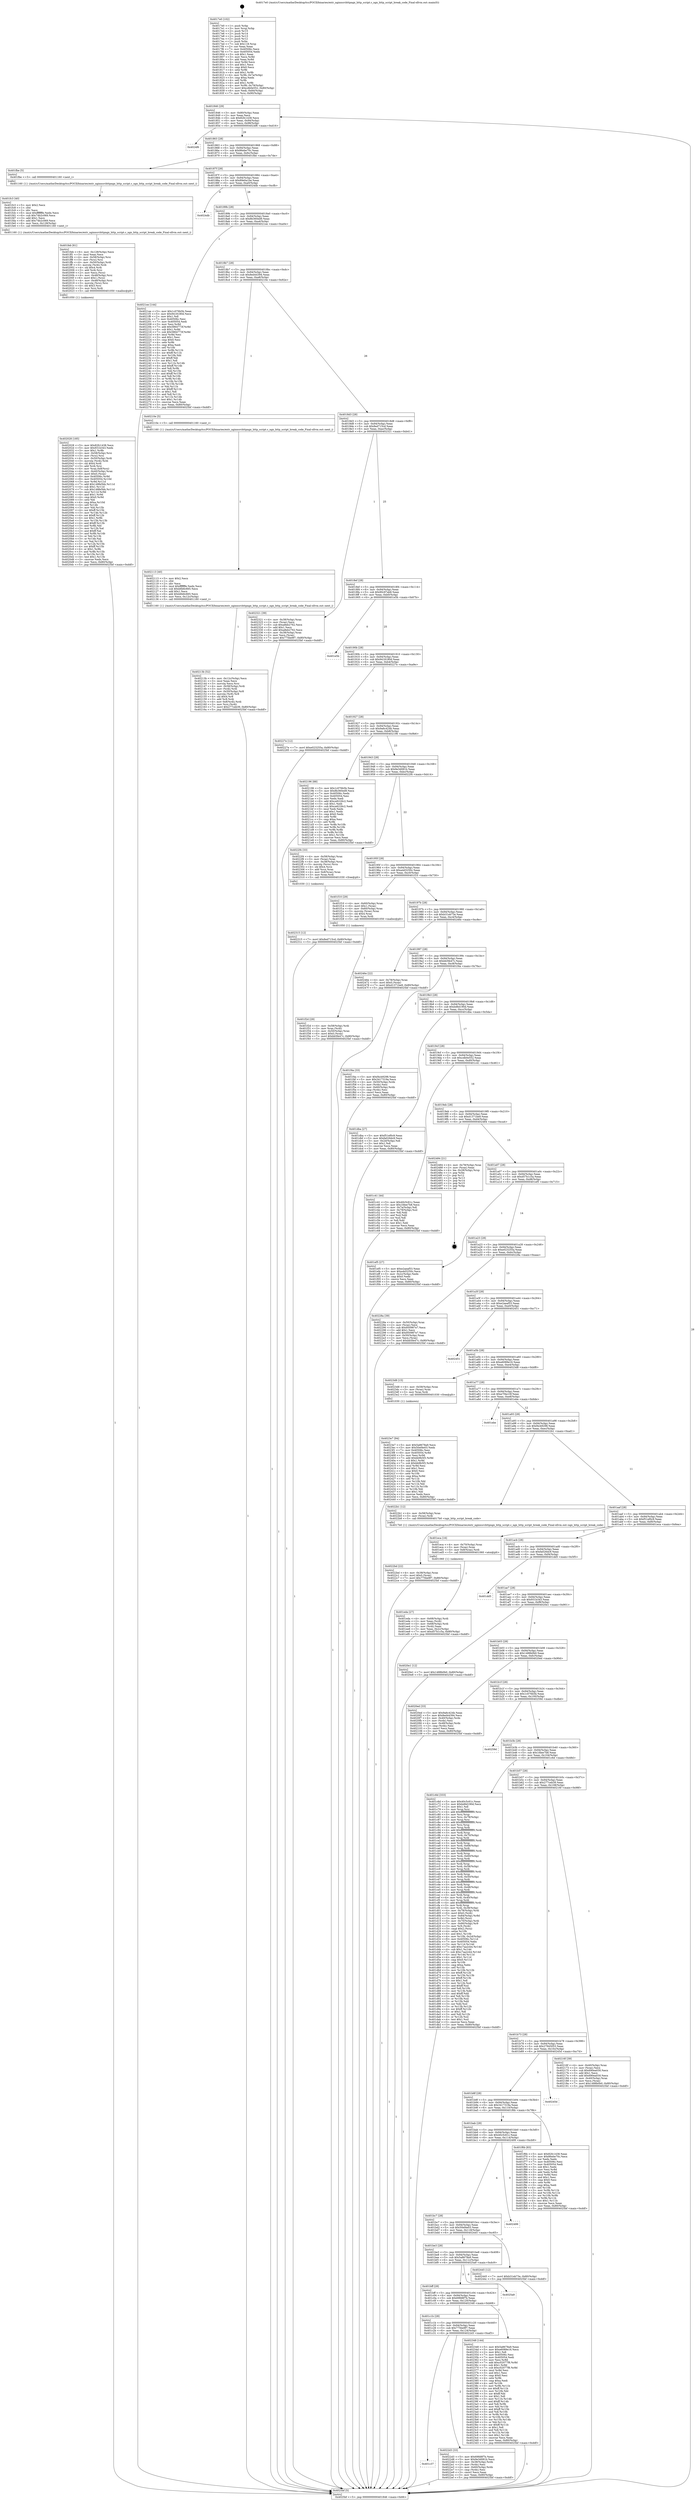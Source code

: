 digraph "0x4017e0" {
  label = "0x4017e0 (/mnt/c/Users/mathe/Desktop/tcc/POCII/binaries/extr_nginxsrchttpngx_http_script.c_ngx_http_script_break_code_Final-ollvm.out::main(0))"
  labelloc = "t"
  node[shape=record]

  Entry [label="",width=0.3,height=0.3,shape=circle,fillcolor=black,style=filled]
  "0x401846" [label="{
     0x401846 [29]\l
     | [instrs]\l
     &nbsp;&nbsp;0x401846 \<+3\>: mov -0x80(%rbp),%eax\l
     &nbsp;&nbsp;0x401849 \<+2\>: mov %eax,%ecx\l
     &nbsp;&nbsp;0x40184b \<+6\>: sub $0x82fc1438,%ecx\l
     &nbsp;&nbsp;0x401851 \<+6\>: mov %eax,-0x94(%rbp)\l
     &nbsp;&nbsp;0x401857 \<+6\>: mov %ecx,-0x98(%rbp)\l
     &nbsp;&nbsp;0x40185d \<+6\>: je 00000000004024f6 \<main+0xd16\>\l
  }"]
  "0x4024f6" [label="{
     0x4024f6\l
  }", style=dashed]
  "0x401863" [label="{
     0x401863 [28]\l
     | [instrs]\l
     &nbsp;&nbsp;0x401863 \<+5\>: jmp 0000000000401868 \<main+0x88\>\l
     &nbsp;&nbsp;0x401868 \<+6\>: mov -0x94(%rbp),%eax\l
     &nbsp;&nbsp;0x40186e \<+5\>: sub $0x86ebe70c,%eax\l
     &nbsp;&nbsp;0x401873 \<+6\>: mov %eax,-0x9c(%rbp)\l
     &nbsp;&nbsp;0x401879 \<+6\>: je 0000000000401fbe \<main+0x7de\>\l
  }"]
  Exit [label="",width=0.3,height=0.3,shape=circle,fillcolor=black,style=filled,peripheries=2]
  "0x401fbe" [label="{
     0x401fbe [5]\l
     | [instrs]\l
     &nbsp;&nbsp;0x401fbe \<+5\>: call 0000000000401160 \<next_i\>\l
     | [calls]\l
     &nbsp;&nbsp;0x401160 \{1\} (/mnt/c/Users/mathe/Desktop/tcc/POCII/binaries/extr_nginxsrchttpngx_http_script.c_ngx_http_script_break_code_Final-ollvm.out::next_i)\l
  }"]
  "0x40187f" [label="{
     0x40187f [28]\l
     | [instrs]\l
     &nbsp;&nbsp;0x40187f \<+5\>: jmp 0000000000401884 \<main+0xa4\>\l
     &nbsp;&nbsp;0x401884 \<+6\>: mov -0x94(%rbp),%eax\l
     &nbsp;&nbsp;0x40188a \<+5\>: sub $0x89e0a1be,%eax\l
     &nbsp;&nbsp;0x40188f \<+6\>: mov %eax,-0xa0(%rbp)\l
     &nbsp;&nbsp;0x401895 \<+6\>: je 00000000004024db \<main+0xcfb\>\l
  }"]
  "0x4023e7" [label="{
     0x4023e7 [94]\l
     | [instrs]\l
     &nbsp;&nbsp;0x4023e7 \<+5\>: mov $0x5a8678a9,%ecx\l
     &nbsp;&nbsp;0x4023ec \<+5\>: mov $0x50ef4e03,%edx\l
     &nbsp;&nbsp;0x4023f1 \<+7\>: mov 0x40506c,%esi\l
     &nbsp;&nbsp;0x4023f8 \<+8\>: mov 0x405054,%r8d\l
     &nbsp;&nbsp;0x402400 \<+3\>: mov %esi,%r9d\l
     &nbsp;&nbsp;0x402403 \<+7\>: add $0xbb9b5f3,%r9d\l
     &nbsp;&nbsp;0x40240a \<+4\>: sub $0x1,%r9d\l
     &nbsp;&nbsp;0x40240e \<+7\>: sub $0xbb9b5f3,%r9d\l
     &nbsp;&nbsp;0x402415 \<+4\>: imul %r9d,%esi\l
     &nbsp;&nbsp;0x402419 \<+3\>: and $0x1,%esi\l
     &nbsp;&nbsp;0x40241c \<+3\>: cmp $0x0,%esi\l
     &nbsp;&nbsp;0x40241f \<+4\>: sete %r10b\l
     &nbsp;&nbsp;0x402423 \<+4\>: cmp $0xa,%r8d\l
     &nbsp;&nbsp;0x402427 \<+4\>: setl %r11b\l
     &nbsp;&nbsp;0x40242b \<+3\>: mov %r10b,%bl\l
     &nbsp;&nbsp;0x40242e \<+3\>: and %r11b,%bl\l
     &nbsp;&nbsp;0x402431 \<+3\>: xor %r11b,%r10b\l
     &nbsp;&nbsp;0x402434 \<+3\>: or %r10b,%bl\l
     &nbsp;&nbsp;0x402437 \<+3\>: test $0x1,%bl\l
     &nbsp;&nbsp;0x40243a \<+3\>: cmovne %edx,%ecx\l
     &nbsp;&nbsp;0x40243d \<+3\>: mov %ecx,-0x80(%rbp)\l
     &nbsp;&nbsp;0x402440 \<+5\>: jmp 00000000004025bf \<main+0xddf\>\l
  }"]
  "0x4024db" [label="{
     0x4024db\l
  }", style=dashed]
  "0x40189b" [label="{
     0x40189b [28]\l
     | [instrs]\l
     &nbsp;&nbsp;0x40189b \<+5\>: jmp 00000000004018a0 \<main+0xc0\>\l
     &nbsp;&nbsp;0x4018a0 \<+6\>: mov -0x94(%rbp),%eax\l
     &nbsp;&nbsp;0x4018a6 \<+5\>: sub $0x8b360ed9,%eax\l
     &nbsp;&nbsp;0x4018ab \<+6\>: mov %eax,-0xa4(%rbp)\l
     &nbsp;&nbsp;0x4018b1 \<+6\>: je 00000000004021ee \<main+0xa0e\>\l
  }"]
  "0x402315" [label="{
     0x402315 [12]\l
     | [instrs]\l
     &nbsp;&nbsp;0x402315 \<+7\>: movl $0x8ed715cd,-0x80(%rbp)\l
     &nbsp;&nbsp;0x40231c \<+5\>: jmp 00000000004025bf \<main+0xddf\>\l
  }"]
  "0x4021ee" [label="{
     0x4021ee [144]\l
     | [instrs]\l
     &nbsp;&nbsp;0x4021ee \<+5\>: mov $0x1c076b5b,%eax\l
     &nbsp;&nbsp;0x4021f3 \<+5\>: mov $0x9418180d,%ecx\l
     &nbsp;&nbsp;0x4021f8 \<+2\>: mov $0x1,%dl\l
     &nbsp;&nbsp;0x4021fa \<+7\>: mov 0x40506c,%esi\l
     &nbsp;&nbsp;0x402201 \<+7\>: mov 0x405054,%edi\l
     &nbsp;&nbsp;0x402208 \<+3\>: mov %esi,%r8d\l
     &nbsp;&nbsp;0x40220b \<+7\>: add $0x5864773f,%r8d\l
     &nbsp;&nbsp;0x402212 \<+4\>: sub $0x1,%r8d\l
     &nbsp;&nbsp;0x402216 \<+7\>: sub $0x5864773f,%r8d\l
     &nbsp;&nbsp;0x40221d \<+4\>: imul %r8d,%esi\l
     &nbsp;&nbsp;0x402221 \<+3\>: and $0x1,%esi\l
     &nbsp;&nbsp;0x402224 \<+3\>: cmp $0x0,%esi\l
     &nbsp;&nbsp;0x402227 \<+4\>: sete %r9b\l
     &nbsp;&nbsp;0x40222b \<+3\>: cmp $0xa,%edi\l
     &nbsp;&nbsp;0x40222e \<+4\>: setl %r10b\l
     &nbsp;&nbsp;0x402232 \<+3\>: mov %r9b,%r11b\l
     &nbsp;&nbsp;0x402235 \<+4\>: xor $0xff,%r11b\l
     &nbsp;&nbsp;0x402239 \<+3\>: mov %r10b,%bl\l
     &nbsp;&nbsp;0x40223c \<+3\>: xor $0xff,%bl\l
     &nbsp;&nbsp;0x40223f \<+3\>: xor $0x1,%dl\l
     &nbsp;&nbsp;0x402242 \<+3\>: mov %r11b,%r14b\l
     &nbsp;&nbsp;0x402245 \<+4\>: and $0xff,%r14b\l
     &nbsp;&nbsp;0x402249 \<+3\>: and %dl,%r9b\l
     &nbsp;&nbsp;0x40224c \<+3\>: mov %bl,%r15b\l
     &nbsp;&nbsp;0x40224f \<+4\>: and $0xff,%r15b\l
     &nbsp;&nbsp;0x402253 \<+3\>: and %dl,%r10b\l
     &nbsp;&nbsp;0x402256 \<+3\>: or %r9b,%r14b\l
     &nbsp;&nbsp;0x402259 \<+3\>: or %r10b,%r15b\l
     &nbsp;&nbsp;0x40225c \<+3\>: xor %r15b,%r14b\l
     &nbsp;&nbsp;0x40225f \<+3\>: or %bl,%r11b\l
     &nbsp;&nbsp;0x402262 \<+4\>: xor $0xff,%r11b\l
     &nbsp;&nbsp;0x402266 \<+3\>: or $0x1,%dl\l
     &nbsp;&nbsp;0x402269 \<+3\>: and %dl,%r11b\l
     &nbsp;&nbsp;0x40226c \<+3\>: or %r11b,%r14b\l
     &nbsp;&nbsp;0x40226f \<+4\>: test $0x1,%r14b\l
     &nbsp;&nbsp;0x402273 \<+3\>: cmovne %ecx,%eax\l
     &nbsp;&nbsp;0x402276 \<+3\>: mov %eax,-0x80(%rbp)\l
     &nbsp;&nbsp;0x402279 \<+5\>: jmp 00000000004025bf \<main+0xddf\>\l
  }"]
  "0x4018b7" [label="{
     0x4018b7 [28]\l
     | [instrs]\l
     &nbsp;&nbsp;0x4018b7 \<+5\>: jmp 00000000004018bc \<main+0xdc\>\l
     &nbsp;&nbsp;0x4018bc \<+6\>: mov -0x94(%rbp),%eax\l
     &nbsp;&nbsp;0x4018c2 \<+5\>: sub $0x8ed44394,%eax\l
     &nbsp;&nbsp;0x4018c7 \<+6\>: mov %eax,-0xa8(%rbp)\l
     &nbsp;&nbsp;0x4018cd \<+6\>: je 000000000040210e \<main+0x92e\>\l
  }"]
  "0x401c37" [label="{
     0x401c37\l
  }", style=dashed]
  "0x40210e" [label="{
     0x40210e [5]\l
     | [instrs]\l
     &nbsp;&nbsp;0x40210e \<+5\>: call 0000000000401160 \<next_i\>\l
     | [calls]\l
     &nbsp;&nbsp;0x401160 \{1\} (/mnt/c/Users/mathe/Desktop/tcc/POCII/binaries/extr_nginxsrchttpngx_http_script.c_ngx_http_script_break_code_Final-ollvm.out::next_i)\l
  }"]
  "0x4018d3" [label="{
     0x4018d3 [28]\l
     | [instrs]\l
     &nbsp;&nbsp;0x4018d3 \<+5\>: jmp 00000000004018d8 \<main+0xf8\>\l
     &nbsp;&nbsp;0x4018d8 \<+6\>: mov -0x94(%rbp),%eax\l
     &nbsp;&nbsp;0x4018de \<+5\>: sub $0x8ed715cd,%eax\l
     &nbsp;&nbsp;0x4018e3 \<+6\>: mov %eax,-0xac(%rbp)\l
     &nbsp;&nbsp;0x4018e9 \<+6\>: je 0000000000402321 \<main+0xb41\>\l
  }"]
  "0x4022d3" [label="{
     0x4022d3 [33]\l
     | [instrs]\l
     &nbsp;&nbsp;0x4022d3 \<+5\>: mov $0x69fd8f7b,%eax\l
     &nbsp;&nbsp;0x4022d8 \<+5\>: mov $0x9e3d081b,%ecx\l
     &nbsp;&nbsp;0x4022dd \<+4\>: mov -0x38(%rbp),%rdx\l
     &nbsp;&nbsp;0x4022e1 \<+2\>: mov (%rdx),%esi\l
     &nbsp;&nbsp;0x4022e3 \<+4\>: mov -0x60(%rbp),%rdx\l
     &nbsp;&nbsp;0x4022e7 \<+2\>: cmp (%rdx),%esi\l
     &nbsp;&nbsp;0x4022e9 \<+3\>: cmovl %ecx,%eax\l
     &nbsp;&nbsp;0x4022ec \<+3\>: mov %eax,-0x80(%rbp)\l
     &nbsp;&nbsp;0x4022ef \<+5\>: jmp 00000000004025bf \<main+0xddf\>\l
  }"]
  "0x402321" [label="{
     0x402321 [39]\l
     | [instrs]\l
     &nbsp;&nbsp;0x402321 \<+4\>: mov -0x38(%rbp),%rax\l
     &nbsp;&nbsp;0x402325 \<+2\>: mov (%rax),%ecx\l
     &nbsp;&nbsp;0x402327 \<+6\>: sub $0xa8eb2762,%ecx\l
     &nbsp;&nbsp;0x40232d \<+3\>: add $0x1,%ecx\l
     &nbsp;&nbsp;0x402330 \<+6\>: add $0xa8eb2762,%ecx\l
     &nbsp;&nbsp;0x402336 \<+4\>: mov -0x38(%rbp),%rax\l
     &nbsp;&nbsp;0x40233a \<+2\>: mov %ecx,(%rax)\l
     &nbsp;&nbsp;0x40233c \<+7\>: movl $0x775be9f7,-0x80(%rbp)\l
     &nbsp;&nbsp;0x402343 \<+5\>: jmp 00000000004025bf \<main+0xddf\>\l
  }"]
  "0x4018ef" [label="{
     0x4018ef [28]\l
     | [instrs]\l
     &nbsp;&nbsp;0x4018ef \<+5\>: jmp 00000000004018f4 \<main+0x114\>\l
     &nbsp;&nbsp;0x4018f4 \<+6\>: mov -0x94(%rbp),%eax\l
     &nbsp;&nbsp;0x4018fa \<+5\>: sub $0x90c97ab8,%eax\l
     &nbsp;&nbsp;0x4018ff \<+6\>: mov %eax,-0xb0(%rbp)\l
     &nbsp;&nbsp;0x401905 \<+6\>: je 0000000000401e5b \<main+0x67b\>\l
  }"]
  "0x401c1b" [label="{
     0x401c1b [28]\l
     | [instrs]\l
     &nbsp;&nbsp;0x401c1b \<+5\>: jmp 0000000000401c20 \<main+0x440\>\l
     &nbsp;&nbsp;0x401c20 \<+6\>: mov -0x94(%rbp),%eax\l
     &nbsp;&nbsp;0x401c26 \<+5\>: sub $0x775be9f7,%eax\l
     &nbsp;&nbsp;0x401c2b \<+6\>: mov %eax,-0x124(%rbp)\l
     &nbsp;&nbsp;0x401c31 \<+6\>: je 00000000004022d3 \<main+0xaf3\>\l
  }"]
  "0x401e5b" [label="{
     0x401e5b\l
  }", style=dashed]
  "0x40190b" [label="{
     0x40190b [28]\l
     | [instrs]\l
     &nbsp;&nbsp;0x40190b \<+5\>: jmp 0000000000401910 \<main+0x130\>\l
     &nbsp;&nbsp;0x401910 \<+6\>: mov -0x94(%rbp),%eax\l
     &nbsp;&nbsp;0x401916 \<+5\>: sub $0x9418180d,%eax\l
     &nbsp;&nbsp;0x40191b \<+6\>: mov %eax,-0xb4(%rbp)\l
     &nbsp;&nbsp;0x401921 \<+6\>: je 000000000040227e \<main+0xa9e\>\l
  }"]
  "0x402348" [label="{
     0x402348 [144]\l
     | [instrs]\l
     &nbsp;&nbsp;0x402348 \<+5\>: mov $0x5a8678a9,%eax\l
     &nbsp;&nbsp;0x40234d \<+5\>: mov $0xe6089e16,%ecx\l
     &nbsp;&nbsp;0x402352 \<+2\>: mov $0x1,%dl\l
     &nbsp;&nbsp;0x402354 \<+7\>: mov 0x40506c,%esi\l
     &nbsp;&nbsp;0x40235b \<+7\>: mov 0x405054,%edi\l
     &nbsp;&nbsp;0x402362 \<+3\>: mov %esi,%r8d\l
     &nbsp;&nbsp;0x402365 \<+7\>: add $0xc02077f8,%r8d\l
     &nbsp;&nbsp;0x40236c \<+4\>: sub $0x1,%r8d\l
     &nbsp;&nbsp;0x402370 \<+7\>: sub $0xc02077f8,%r8d\l
     &nbsp;&nbsp;0x402377 \<+4\>: imul %r8d,%esi\l
     &nbsp;&nbsp;0x40237b \<+3\>: and $0x1,%esi\l
     &nbsp;&nbsp;0x40237e \<+3\>: cmp $0x0,%esi\l
     &nbsp;&nbsp;0x402381 \<+4\>: sete %r9b\l
     &nbsp;&nbsp;0x402385 \<+3\>: cmp $0xa,%edi\l
     &nbsp;&nbsp;0x402388 \<+4\>: setl %r10b\l
     &nbsp;&nbsp;0x40238c \<+3\>: mov %r9b,%r11b\l
     &nbsp;&nbsp;0x40238f \<+4\>: xor $0xff,%r11b\l
     &nbsp;&nbsp;0x402393 \<+3\>: mov %r10b,%bl\l
     &nbsp;&nbsp;0x402396 \<+3\>: xor $0xff,%bl\l
     &nbsp;&nbsp;0x402399 \<+3\>: xor $0x1,%dl\l
     &nbsp;&nbsp;0x40239c \<+3\>: mov %r11b,%r14b\l
     &nbsp;&nbsp;0x40239f \<+4\>: and $0xff,%r14b\l
     &nbsp;&nbsp;0x4023a3 \<+3\>: and %dl,%r9b\l
     &nbsp;&nbsp;0x4023a6 \<+3\>: mov %bl,%r15b\l
     &nbsp;&nbsp;0x4023a9 \<+4\>: and $0xff,%r15b\l
     &nbsp;&nbsp;0x4023ad \<+3\>: and %dl,%r10b\l
     &nbsp;&nbsp;0x4023b0 \<+3\>: or %r9b,%r14b\l
     &nbsp;&nbsp;0x4023b3 \<+3\>: or %r10b,%r15b\l
     &nbsp;&nbsp;0x4023b6 \<+3\>: xor %r15b,%r14b\l
     &nbsp;&nbsp;0x4023b9 \<+3\>: or %bl,%r11b\l
     &nbsp;&nbsp;0x4023bc \<+4\>: xor $0xff,%r11b\l
     &nbsp;&nbsp;0x4023c0 \<+3\>: or $0x1,%dl\l
     &nbsp;&nbsp;0x4023c3 \<+3\>: and %dl,%r11b\l
     &nbsp;&nbsp;0x4023c6 \<+3\>: or %r11b,%r14b\l
     &nbsp;&nbsp;0x4023c9 \<+4\>: test $0x1,%r14b\l
     &nbsp;&nbsp;0x4023cd \<+3\>: cmovne %ecx,%eax\l
     &nbsp;&nbsp;0x4023d0 \<+3\>: mov %eax,-0x80(%rbp)\l
     &nbsp;&nbsp;0x4023d3 \<+5\>: jmp 00000000004025bf \<main+0xddf\>\l
  }"]
  "0x40227e" [label="{
     0x40227e [12]\l
     | [instrs]\l
     &nbsp;&nbsp;0x40227e \<+7\>: movl $0xe023255a,-0x80(%rbp)\l
     &nbsp;&nbsp;0x402285 \<+5\>: jmp 00000000004025bf \<main+0xddf\>\l
  }"]
  "0x401927" [label="{
     0x401927 [28]\l
     | [instrs]\l
     &nbsp;&nbsp;0x401927 \<+5\>: jmp 000000000040192c \<main+0x14c\>\l
     &nbsp;&nbsp;0x40192c \<+6\>: mov -0x94(%rbp),%eax\l
     &nbsp;&nbsp;0x401932 \<+5\>: sub $0x9a6c424b,%eax\l
     &nbsp;&nbsp;0x401937 \<+6\>: mov %eax,-0xb8(%rbp)\l
     &nbsp;&nbsp;0x40193d \<+6\>: je 0000000000402196 \<main+0x9b6\>\l
  }"]
  "0x401bff" [label="{
     0x401bff [28]\l
     | [instrs]\l
     &nbsp;&nbsp;0x401bff \<+5\>: jmp 0000000000401c04 \<main+0x424\>\l
     &nbsp;&nbsp;0x401c04 \<+6\>: mov -0x94(%rbp),%eax\l
     &nbsp;&nbsp;0x401c0a \<+5\>: sub $0x69fd8f7b,%eax\l
     &nbsp;&nbsp;0x401c0f \<+6\>: mov %eax,-0x120(%rbp)\l
     &nbsp;&nbsp;0x401c15 \<+6\>: je 0000000000402348 \<main+0xb68\>\l
  }"]
  "0x402196" [label="{
     0x402196 [88]\l
     | [instrs]\l
     &nbsp;&nbsp;0x402196 \<+5\>: mov $0x1c076b5b,%eax\l
     &nbsp;&nbsp;0x40219b \<+5\>: mov $0x8b360ed9,%ecx\l
     &nbsp;&nbsp;0x4021a0 \<+7\>: mov 0x40506c,%edx\l
     &nbsp;&nbsp;0x4021a7 \<+7\>: mov 0x405054,%esi\l
     &nbsp;&nbsp;0x4021ae \<+2\>: mov %edx,%edi\l
     &nbsp;&nbsp;0x4021b0 \<+6\>: add $0xce6226c2,%edi\l
     &nbsp;&nbsp;0x4021b6 \<+3\>: sub $0x1,%edi\l
     &nbsp;&nbsp;0x4021b9 \<+6\>: sub $0xce6226c2,%edi\l
     &nbsp;&nbsp;0x4021bf \<+3\>: imul %edi,%edx\l
     &nbsp;&nbsp;0x4021c2 \<+3\>: and $0x1,%edx\l
     &nbsp;&nbsp;0x4021c5 \<+3\>: cmp $0x0,%edx\l
     &nbsp;&nbsp;0x4021c8 \<+4\>: sete %r8b\l
     &nbsp;&nbsp;0x4021cc \<+3\>: cmp $0xa,%esi\l
     &nbsp;&nbsp;0x4021cf \<+4\>: setl %r9b\l
     &nbsp;&nbsp;0x4021d3 \<+3\>: mov %r8b,%r10b\l
     &nbsp;&nbsp;0x4021d6 \<+3\>: and %r9b,%r10b\l
     &nbsp;&nbsp;0x4021d9 \<+3\>: xor %r9b,%r8b\l
     &nbsp;&nbsp;0x4021dc \<+3\>: or %r8b,%r10b\l
     &nbsp;&nbsp;0x4021df \<+4\>: test $0x1,%r10b\l
     &nbsp;&nbsp;0x4021e3 \<+3\>: cmovne %ecx,%eax\l
     &nbsp;&nbsp;0x4021e6 \<+3\>: mov %eax,-0x80(%rbp)\l
     &nbsp;&nbsp;0x4021e9 \<+5\>: jmp 00000000004025bf \<main+0xddf\>\l
  }"]
  "0x401943" [label="{
     0x401943 [28]\l
     | [instrs]\l
     &nbsp;&nbsp;0x401943 \<+5\>: jmp 0000000000401948 \<main+0x168\>\l
     &nbsp;&nbsp;0x401948 \<+6\>: mov -0x94(%rbp),%eax\l
     &nbsp;&nbsp;0x40194e \<+5\>: sub $0x9e3d081b,%eax\l
     &nbsp;&nbsp;0x401953 \<+6\>: mov %eax,-0xbc(%rbp)\l
     &nbsp;&nbsp;0x401959 \<+6\>: je 00000000004022f4 \<main+0xb14\>\l
  }"]
  "0x4025a9" [label="{
     0x4025a9\l
  }", style=dashed]
  "0x4022f4" [label="{
     0x4022f4 [33]\l
     | [instrs]\l
     &nbsp;&nbsp;0x4022f4 \<+4\>: mov -0x58(%rbp),%rax\l
     &nbsp;&nbsp;0x4022f8 \<+3\>: mov (%rax),%rax\l
     &nbsp;&nbsp;0x4022fb \<+4\>: mov -0x38(%rbp),%rcx\l
     &nbsp;&nbsp;0x4022ff \<+3\>: movslq (%rcx),%rcx\l
     &nbsp;&nbsp;0x402302 \<+4\>: shl $0x4,%rcx\l
     &nbsp;&nbsp;0x402306 \<+3\>: add %rcx,%rax\l
     &nbsp;&nbsp;0x402309 \<+4\>: mov 0x8(%rax),%rax\l
     &nbsp;&nbsp;0x40230d \<+3\>: mov %rax,%rdi\l
     &nbsp;&nbsp;0x402310 \<+5\>: call 0000000000401030 \<free@plt\>\l
     | [calls]\l
     &nbsp;&nbsp;0x401030 \{1\} (unknown)\l
  }"]
  "0x40195f" [label="{
     0x40195f [28]\l
     | [instrs]\l
     &nbsp;&nbsp;0x40195f \<+5\>: jmp 0000000000401964 \<main+0x184\>\l
     &nbsp;&nbsp;0x401964 \<+6\>: mov -0x94(%rbp),%eax\l
     &nbsp;&nbsp;0x40196a \<+5\>: sub $0xa4d3250c,%eax\l
     &nbsp;&nbsp;0x40196f \<+6\>: mov %eax,-0xc0(%rbp)\l
     &nbsp;&nbsp;0x401975 \<+6\>: je 0000000000401f10 \<main+0x730\>\l
  }"]
  "0x401be3" [label="{
     0x401be3 [28]\l
     | [instrs]\l
     &nbsp;&nbsp;0x401be3 \<+5\>: jmp 0000000000401be8 \<main+0x408\>\l
     &nbsp;&nbsp;0x401be8 \<+6\>: mov -0x94(%rbp),%eax\l
     &nbsp;&nbsp;0x401bee \<+5\>: sub $0x5a8678a9,%eax\l
     &nbsp;&nbsp;0x401bf3 \<+6\>: mov %eax,-0x11c(%rbp)\l
     &nbsp;&nbsp;0x401bf9 \<+6\>: je 00000000004025a9 \<main+0xdc9\>\l
  }"]
  "0x401f10" [label="{
     0x401f10 [29]\l
     | [instrs]\l
     &nbsp;&nbsp;0x401f10 \<+4\>: mov -0x60(%rbp),%rax\l
     &nbsp;&nbsp;0x401f14 \<+6\>: movl $0x1,(%rax)\l
     &nbsp;&nbsp;0x401f1a \<+4\>: mov -0x60(%rbp),%rax\l
     &nbsp;&nbsp;0x401f1e \<+3\>: movslq (%rax),%rax\l
     &nbsp;&nbsp;0x401f21 \<+4\>: shl $0x4,%rax\l
     &nbsp;&nbsp;0x401f25 \<+3\>: mov %rax,%rdi\l
     &nbsp;&nbsp;0x401f28 \<+5\>: call 0000000000401050 \<malloc@plt\>\l
     | [calls]\l
     &nbsp;&nbsp;0x401050 \{1\} (unknown)\l
  }"]
  "0x40197b" [label="{
     0x40197b [28]\l
     | [instrs]\l
     &nbsp;&nbsp;0x40197b \<+5\>: jmp 0000000000401980 \<main+0x1a0\>\l
     &nbsp;&nbsp;0x401980 \<+6\>: mov -0x94(%rbp),%eax\l
     &nbsp;&nbsp;0x401986 \<+5\>: sub $0xb31eb73e,%eax\l
     &nbsp;&nbsp;0x40198b \<+6\>: mov %eax,-0xc4(%rbp)\l
     &nbsp;&nbsp;0x401991 \<+6\>: je 000000000040246e \<main+0xc8e\>\l
  }"]
  "0x402445" [label="{
     0x402445 [12]\l
     | [instrs]\l
     &nbsp;&nbsp;0x402445 \<+7\>: movl $0xb31eb73e,-0x80(%rbp)\l
     &nbsp;&nbsp;0x40244c \<+5\>: jmp 00000000004025bf \<main+0xddf\>\l
  }"]
  "0x40246e" [label="{
     0x40246e [22]\l
     | [instrs]\l
     &nbsp;&nbsp;0x40246e \<+4\>: mov -0x78(%rbp),%rax\l
     &nbsp;&nbsp;0x402472 \<+6\>: movl $0x0,(%rax)\l
     &nbsp;&nbsp;0x402478 \<+7\>: movl $0xd1371be9,-0x80(%rbp)\l
     &nbsp;&nbsp;0x40247f \<+5\>: jmp 00000000004025bf \<main+0xddf\>\l
  }"]
  "0x401997" [label="{
     0x401997 [28]\l
     | [instrs]\l
     &nbsp;&nbsp;0x401997 \<+5\>: jmp 000000000040199c \<main+0x1bc\>\l
     &nbsp;&nbsp;0x40199c \<+6\>: mov -0x94(%rbp),%eax\l
     &nbsp;&nbsp;0x4019a2 \<+5\>: sub $0xbb5fe47c,%eax\l
     &nbsp;&nbsp;0x4019a7 \<+6\>: mov %eax,-0xc8(%rbp)\l
     &nbsp;&nbsp;0x4019ad \<+6\>: je 0000000000401f4a \<main+0x76a\>\l
  }"]
  "0x401bc7" [label="{
     0x401bc7 [28]\l
     | [instrs]\l
     &nbsp;&nbsp;0x401bc7 \<+5\>: jmp 0000000000401bcc \<main+0x3ec\>\l
     &nbsp;&nbsp;0x401bcc \<+6\>: mov -0x94(%rbp),%eax\l
     &nbsp;&nbsp;0x401bd2 \<+5\>: sub $0x50ef4e03,%eax\l
     &nbsp;&nbsp;0x401bd7 \<+6\>: mov %eax,-0x118(%rbp)\l
     &nbsp;&nbsp;0x401bdd \<+6\>: je 0000000000402445 \<main+0xc65\>\l
  }"]
  "0x401f4a" [label="{
     0x401f4a [33]\l
     | [instrs]\l
     &nbsp;&nbsp;0x401f4a \<+5\>: mov $0xf4cb9298,%eax\l
     &nbsp;&nbsp;0x401f4f \<+5\>: mov $0x3417319a,%ecx\l
     &nbsp;&nbsp;0x401f54 \<+4\>: mov -0x50(%rbp),%rdx\l
     &nbsp;&nbsp;0x401f58 \<+2\>: mov (%rdx),%esi\l
     &nbsp;&nbsp;0x401f5a \<+4\>: mov -0x60(%rbp),%rdx\l
     &nbsp;&nbsp;0x401f5e \<+2\>: cmp (%rdx),%esi\l
     &nbsp;&nbsp;0x401f60 \<+3\>: cmovl %ecx,%eax\l
     &nbsp;&nbsp;0x401f63 \<+3\>: mov %eax,-0x80(%rbp)\l
     &nbsp;&nbsp;0x401f66 \<+5\>: jmp 00000000004025bf \<main+0xddf\>\l
  }"]
  "0x4019b3" [label="{
     0x4019b3 [28]\l
     | [instrs]\l
     &nbsp;&nbsp;0x4019b3 \<+5\>: jmp 00000000004019b8 \<main+0x1d8\>\l
     &nbsp;&nbsp;0x4019b8 \<+6\>: mov -0x94(%rbp),%eax\l
     &nbsp;&nbsp;0x4019be \<+5\>: sub $0xbd6d190d,%eax\l
     &nbsp;&nbsp;0x4019c3 \<+6\>: mov %eax,-0xcc(%rbp)\l
     &nbsp;&nbsp;0x4019c9 \<+6\>: je 0000000000401dba \<main+0x5da\>\l
  }"]
  "0x402499" [label="{
     0x402499\l
  }", style=dashed]
  "0x401dba" [label="{
     0x401dba [27]\l
     | [instrs]\l
     &nbsp;&nbsp;0x401dba \<+5\>: mov $0xf51ef0c9,%eax\l
     &nbsp;&nbsp;0x401dbf \<+5\>: mov $0xfa026dc9,%ecx\l
     &nbsp;&nbsp;0x401dc4 \<+3\>: mov -0x2d(%rbp),%dl\l
     &nbsp;&nbsp;0x401dc7 \<+3\>: test $0x1,%dl\l
     &nbsp;&nbsp;0x401dca \<+3\>: cmovne %ecx,%eax\l
     &nbsp;&nbsp;0x401dcd \<+3\>: mov %eax,-0x80(%rbp)\l
     &nbsp;&nbsp;0x401dd0 \<+5\>: jmp 00000000004025bf \<main+0xddf\>\l
  }"]
  "0x4019cf" [label="{
     0x4019cf [28]\l
     | [instrs]\l
     &nbsp;&nbsp;0x4019cf \<+5\>: jmp 00000000004019d4 \<main+0x1f4\>\l
     &nbsp;&nbsp;0x4019d4 \<+6\>: mov -0x94(%rbp),%eax\l
     &nbsp;&nbsp;0x4019da \<+5\>: sub $0xcdb0e552,%eax\l
     &nbsp;&nbsp;0x4019df \<+6\>: mov %eax,-0xd0(%rbp)\l
     &nbsp;&nbsp;0x4019e5 \<+6\>: je 0000000000401c41 \<main+0x461\>\l
  }"]
  "0x4022bd" [label="{
     0x4022bd [22]\l
     | [instrs]\l
     &nbsp;&nbsp;0x4022bd \<+4\>: mov -0x38(%rbp),%rax\l
     &nbsp;&nbsp;0x4022c1 \<+6\>: movl $0x0,(%rax)\l
     &nbsp;&nbsp;0x4022c7 \<+7\>: movl $0x775be9f7,-0x80(%rbp)\l
     &nbsp;&nbsp;0x4022ce \<+5\>: jmp 00000000004025bf \<main+0xddf\>\l
  }"]
  "0x401c41" [label="{
     0x401c41 [44]\l
     | [instrs]\l
     &nbsp;&nbsp;0x401c41 \<+5\>: mov $0x40c5c61c,%eax\l
     &nbsp;&nbsp;0x401c46 \<+5\>: mov $0x1fdee7b8,%ecx\l
     &nbsp;&nbsp;0x401c4b \<+3\>: mov -0x7a(%rbp),%dl\l
     &nbsp;&nbsp;0x401c4e \<+4\>: mov -0x79(%rbp),%sil\l
     &nbsp;&nbsp;0x401c52 \<+3\>: mov %dl,%dil\l
     &nbsp;&nbsp;0x401c55 \<+3\>: and %sil,%dil\l
     &nbsp;&nbsp;0x401c58 \<+3\>: xor %sil,%dl\l
     &nbsp;&nbsp;0x401c5b \<+3\>: or %dl,%dil\l
     &nbsp;&nbsp;0x401c5e \<+4\>: test $0x1,%dil\l
     &nbsp;&nbsp;0x401c62 \<+3\>: cmovne %ecx,%eax\l
     &nbsp;&nbsp;0x401c65 \<+3\>: mov %eax,-0x80(%rbp)\l
     &nbsp;&nbsp;0x401c68 \<+5\>: jmp 00000000004025bf \<main+0xddf\>\l
  }"]
  "0x4019eb" [label="{
     0x4019eb [28]\l
     | [instrs]\l
     &nbsp;&nbsp;0x4019eb \<+5\>: jmp 00000000004019f0 \<main+0x210\>\l
     &nbsp;&nbsp;0x4019f0 \<+6\>: mov -0x94(%rbp),%eax\l
     &nbsp;&nbsp;0x4019f6 \<+5\>: sub $0xd1371be9,%eax\l
     &nbsp;&nbsp;0x4019fb \<+6\>: mov %eax,-0xd4(%rbp)\l
     &nbsp;&nbsp;0x401a01 \<+6\>: je 0000000000402484 \<main+0xca4\>\l
  }"]
  "0x4025bf" [label="{
     0x4025bf [5]\l
     | [instrs]\l
     &nbsp;&nbsp;0x4025bf \<+5\>: jmp 0000000000401846 \<main+0x66\>\l
  }"]
  "0x4017e0" [label="{
     0x4017e0 [102]\l
     | [instrs]\l
     &nbsp;&nbsp;0x4017e0 \<+1\>: push %rbp\l
     &nbsp;&nbsp;0x4017e1 \<+3\>: mov %rsp,%rbp\l
     &nbsp;&nbsp;0x4017e4 \<+2\>: push %r15\l
     &nbsp;&nbsp;0x4017e6 \<+2\>: push %r14\l
     &nbsp;&nbsp;0x4017e8 \<+2\>: push %r13\l
     &nbsp;&nbsp;0x4017ea \<+2\>: push %r12\l
     &nbsp;&nbsp;0x4017ec \<+1\>: push %rbx\l
     &nbsp;&nbsp;0x4017ed \<+7\>: sub $0x118,%rsp\l
     &nbsp;&nbsp;0x4017f4 \<+2\>: xor %eax,%eax\l
     &nbsp;&nbsp;0x4017f6 \<+7\>: mov 0x40506c,%ecx\l
     &nbsp;&nbsp;0x4017fd \<+7\>: mov 0x405054,%edx\l
     &nbsp;&nbsp;0x401804 \<+3\>: sub $0x1,%eax\l
     &nbsp;&nbsp;0x401807 \<+3\>: mov %ecx,%r8d\l
     &nbsp;&nbsp;0x40180a \<+3\>: add %eax,%r8d\l
     &nbsp;&nbsp;0x40180d \<+4\>: imul %r8d,%ecx\l
     &nbsp;&nbsp;0x401811 \<+3\>: and $0x1,%ecx\l
     &nbsp;&nbsp;0x401814 \<+3\>: cmp $0x0,%ecx\l
     &nbsp;&nbsp;0x401817 \<+4\>: sete %r9b\l
     &nbsp;&nbsp;0x40181b \<+4\>: and $0x1,%r9b\l
     &nbsp;&nbsp;0x40181f \<+4\>: mov %r9b,-0x7a(%rbp)\l
     &nbsp;&nbsp;0x401823 \<+3\>: cmp $0xa,%edx\l
     &nbsp;&nbsp;0x401826 \<+4\>: setl %r9b\l
     &nbsp;&nbsp;0x40182a \<+4\>: and $0x1,%r9b\l
     &nbsp;&nbsp;0x40182e \<+4\>: mov %r9b,-0x79(%rbp)\l
     &nbsp;&nbsp;0x401832 \<+7\>: movl $0xcdb0e552,-0x80(%rbp)\l
     &nbsp;&nbsp;0x401839 \<+6\>: mov %edi,-0x84(%rbp)\l
     &nbsp;&nbsp;0x40183f \<+7\>: mov %rsi,-0x90(%rbp)\l
  }"]
  "0x40213b" [label="{
     0x40213b [52]\l
     | [instrs]\l
     &nbsp;&nbsp;0x40213b \<+6\>: mov -0x12c(%rbp),%ecx\l
     &nbsp;&nbsp;0x402141 \<+3\>: imul %eax,%ecx\l
     &nbsp;&nbsp;0x402144 \<+3\>: movslq %ecx,%rsi\l
     &nbsp;&nbsp;0x402147 \<+4\>: mov -0x58(%rbp),%rdi\l
     &nbsp;&nbsp;0x40214b \<+3\>: mov (%rdi),%rdi\l
     &nbsp;&nbsp;0x40214e \<+4\>: mov -0x50(%rbp),%r8\l
     &nbsp;&nbsp;0x402152 \<+3\>: movslq (%r8),%r8\l
     &nbsp;&nbsp;0x402155 \<+4\>: shl $0x4,%r8\l
     &nbsp;&nbsp;0x402159 \<+3\>: add %r8,%rdi\l
     &nbsp;&nbsp;0x40215c \<+4\>: mov 0x8(%rdi),%rdi\l
     &nbsp;&nbsp;0x402160 \<+3\>: mov %rsi,(%rdi)\l
     &nbsp;&nbsp;0x402163 \<+7\>: movl $0x277ceb39,-0x80(%rbp)\l
     &nbsp;&nbsp;0x40216a \<+5\>: jmp 00000000004025bf \<main+0xddf\>\l
  }"]
  "0x402484" [label="{
     0x402484 [21]\l
     | [instrs]\l
     &nbsp;&nbsp;0x402484 \<+4\>: mov -0x78(%rbp),%rax\l
     &nbsp;&nbsp;0x402488 \<+2\>: mov (%rax),%eax\l
     &nbsp;&nbsp;0x40248a \<+4\>: lea -0x28(%rbp),%rsp\l
     &nbsp;&nbsp;0x40248e \<+1\>: pop %rbx\l
     &nbsp;&nbsp;0x40248f \<+2\>: pop %r12\l
     &nbsp;&nbsp;0x402491 \<+2\>: pop %r13\l
     &nbsp;&nbsp;0x402493 \<+2\>: pop %r14\l
     &nbsp;&nbsp;0x402495 \<+2\>: pop %r15\l
     &nbsp;&nbsp;0x402497 \<+1\>: pop %rbp\l
     &nbsp;&nbsp;0x402498 \<+1\>: ret\l
  }"]
  "0x401a07" [label="{
     0x401a07 [28]\l
     | [instrs]\l
     &nbsp;&nbsp;0x401a07 \<+5\>: jmp 0000000000401a0c \<main+0x22c\>\l
     &nbsp;&nbsp;0x401a0c \<+6\>: mov -0x94(%rbp),%eax\l
     &nbsp;&nbsp;0x401a12 \<+5\>: sub $0xd57b1c5a,%eax\l
     &nbsp;&nbsp;0x401a17 \<+6\>: mov %eax,-0xd8(%rbp)\l
     &nbsp;&nbsp;0x401a1d \<+6\>: je 0000000000401ef5 \<main+0x715\>\l
  }"]
  "0x402113" [label="{
     0x402113 [40]\l
     | [instrs]\l
     &nbsp;&nbsp;0x402113 \<+5\>: mov $0x2,%ecx\l
     &nbsp;&nbsp;0x402118 \<+1\>: cltd\l
     &nbsp;&nbsp;0x402119 \<+2\>: idiv %ecx\l
     &nbsp;&nbsp;0x40211b \<+6\>: imul $0xfffffffe,%edx,%ecx\l
     &nbsp;&nbsp;0x402121 \<+6\>: sub $0xb6b6c665,%ecx\l
     &nbsp;&nbsp;0x402127 \<+3\>: add $0x1,%ecx\l
     &nbsp;&nbsp;0x40212a \<+6\>: add $0xb6b6c665,%ecx\l
     &nbsp;&nbsp;0x402130 \<+6\>: mov %ecx,-0x12c(%rbp)\l
     &nbsp;&nbsp;0x402136 \<+5\>: call 0000000000401160 \<next_i\>\l
     | [calls]\l
     &nbsp;&nbsp;0x401160 \{1\} (/mnt/c/Users/mathe/Desktop/tcc/POCII/binaries/extr_nginxsrchttpngx_http_script.c_ngx_http_script_break_code_Final-ollvm.out::next_i)\l
  }"]
  "0x401ef5" [label="{
     0x401ef5 [27]\l
     | [instrs]\l
     &nbsp;&nbsp;0x401ef5 \<+5\>: mov $0xe2aeaf53,%eax\l
     &nbsp;&nbsp;0x401efa \<+5\>: mov $0xa4d3250c,%ecx\l
     &nbsp;&nbsp;0x401eff \<+3\>: mov -0x2c(%rbp),%edx\l
     &nbsp;&nbsp;0x401f02 \<+3\>: cmp $0x0,%edx\l
     &nbsp;&nbsp;0x401f05 \<+3\>: cmove %ecx,%eax\l
     &nbsp;&nbsp;0x401f08 \<+3\>: mov %eax,-0x80(%rbp)\l
     &nbsp;&nbsp;0x401f0b \<+5\>: jmp 00000000004025bf \<main+0xddf\>\l
  }"]
  "0x401a23" [label="{
     0x401a23 [28]\l
     | [instrs]\l
     &nbsp;&nbsp;0x401a23 \<+5\>: jmp 0000000000401a28 \<main+0x248\>\l
     &nbsp;&nbsp;0x401a28 \<+6\>: mov -0x94(%rbp),%eax\l
     &nbsp;&nbsp;0x401a2e \<+5\>: sub $0xe023255a,%eax\l
     &nbsp;&nbsp;0x401a33 \<+6\>: mov %eax,-0xdc(%rbp)\l
     &nbsp;&nbsp;0x401a39 \<+6\>: je 000000000040228a \<main+0xaaa\>\l
  }"]
  "0x402028" [label="{
     0x402028 [185]\l
     | [instrs]\l
     &nbsp;&nbsp;0x402028 \<+5\>: mov $0x82fc1438,%ecx\l
     &nbsp;&nbsp;0x40202d \<+5\>: mov $0x931b343,%edx\l
     &nbsp;&nbsp;0x402032 \<+3\>: mov $0x1,%r8b\l
     &nbsp;&nbsp;0x402035 \<+4\>: mov -0x58(%rbp),%rsi\l
     &nbsp;&nbsp;0x402039 \<+3\>: mov (%rsi),%rsi\l
     &nbsp;&nbsp;0x40203c \<+4\>: mov -0x50(%rbp),%rdi\l
     &nbsp;&nbsp;0x402040 \<+3\>: movslq (%rdi),%rdi\l
     &nbsp;&nbsp;0x402043 \<+4\>: shl $0x4,%rdi\l
     &nbsp;&nbsp;0x402047 \<+3\>: add %rdi,%rsi\l
     &nbsp;&nbsp;0x40204a \<+4\>: mov %rax,0x8(%rsi)\l
     &nbsp;&nbsp;0x40204e \<+4\>: mov -0x40(%rbp),%rax\l
     &nbsp;&nbsp;0x402052 \<+6\>: movl $0x0,(%rax)\l
     &nbsp;&nbsp;0x402058 \<+8\>: mov 0x40506c,%r9d\l
     &nbsp;&nbsp;0x402060 \<+8\>: mov 0x405054,%r10d\l
     &nbsp;&nbsp;0x402068 \<+3\>: mov %r9d,%r11d\l
     &nbsp;&nbsp;0x40206b \<+7\>: add $0x148fe5bb,%r11d\l
     &nbsp;&nbsp;0x402072 \<+4\>: sub $0x1,%r11d\l
     &nbsp;&nbsp;0x402076 \<+7\>: sub $0x148fe5bb,%r11d\l
     &nbsp;&nbsp;0x40207d \<+4\>: imul %r11d,%r9d\l
     &nbsp;&nbsp;0x402081 \<+4\>: and $0x1,%r9d\l
     &nbsp;&nbsp;0x402085 \<+4\>: cmp $0x0,%r9d\l
     &nbsp;&nbsp;0x402089 \<+3\>: sete %bl\l
     &nbsp;&nbsp;0x40208c \<+4\>: cmp $0xa,%r10d\l
     &nbsp;&nbsp;0x402090 \<+4\>: setl %r14b\l
     &nbsp;&nbsp;0x402094 \<+3\>: mov %bl,%r15b\l
     &nbsp;&nbsp;0x402097 \<+4\>: xor $0xff,%r15b\l
     &nbsp;&nbsp;0x40209b \<+3\>: mov %r14b,%r12b\l
     &nbsp;&nbsp;0x40209e \<+4\>: xor $0xff,%r12b\l
     &nbsp;&nbsp;0x4020a2 \<+4\>: xor $0x1,%r8b\l
     &nbsp;&nbsp;0x4020a6 \<+3\>: mov %r15b,%r13b\l
     &nbsp;&nbsp;0x4020a9 \<+4\>: and $0xff,%r13b\l
     &nbsp;&nbsp;0x4020ad \<+3\>: and %r8b,%bl\l
     &nbsp;&nbsp;0x4020b0 \<+3\>: mov %r12b,%al\l
     &nbsp;&nbsp;0x4020b3 \<+2\>: and $0xff,%al\l
     &nbsp;&nbsp;0x4020b5 \<+3\>: and %r8b,%r14b\l
     &nbsp;&nbsp;0x4020b8 \<+3\>: or %bl,%r13b\l
     &nbsp;&nbsp;0x4020bb \<+3\>: or %r14b,%al\l
     &nbsp;&nbsp;0x4020be \<+3\>: xor %al,%r13b\l
     &nbsp;&nbsp;0x4020c1 \<+3\>: or %r12b,%r15b\l
     &nbsp;&nbsp;0x4020c4 \<+4\>: xor $0xff,%r15b\l
     &nbsp;&nbsp;0x4020c8 \<+4\>: or $0x1,%r8b\l
     &nbsp;&nbsp;0x4020cc \<+3\>: and %r8b,%r15b\l
     &nbsp;&nbsp;0x4020cf \<+3\>: or %r15b,%r13b\l
     &nbsp;&nbsp;0x4020d2 \<+4\>: test $0x1,%r13b\l
     &nbsp;&nbsp;0x4020d6 \<+3\>: cmovne %edx,%ecx\l
     &nbsp;&nbsp;0x4020d9 \<+3\>: mov %ecx,-0x80(%rbp)\l
     &nbsp;&nbsp;0x4020dc \<+5\>: jmp 00000000004025bf \<main+0xddf\>\l
  }"]
  "0x40228a" [label="{
     0x40228a [39]\l
     | [instrs]\l
     &nbsp;&nbsp;0x40228a \<+4\>: mov -0x50(%rbp),%rax\l
     &nbsp;&nbsp;0x40228e \<+2\>: mov (%rax),%ecx\l
     &nbsp;&nbsp;0x402290 \<+6\>: sub $0x950987e7,%ecx\l
     &nbsp;&nbsp;0x402296 \<+3\>: add $0x1,%ecx\l
     &nbsp;&nbsp;0x402299 \<+6\>: add $0x950987e7,%ecx\l
     &nbsp;&nbsp;0x40229f \<+4\>: mov -0x50(%rbp),%rax\l
     &nbsp;&nbsp;0x4022a3 \<+2\>: mov %ecx,(%rax)\l
     &nbsp;&nbsp;0x4022a5 \<+7\>: movl $0xbb5fe47c,-0x80(%rbp)\l
     &nbsp;&nbsp;0x4022ac \<+5\>: jmp 00000000004025bf \<main+0xddf\>\l
  }"]
  "0x401a3f" [label="{
     0x401a3f [28]\l
     | [instrs]\l
     &nbsp;&nbsp;0x401a3f \<+5\>: jmp 0000000000401a44 \<main+0x264\>\l
     &nbsp;&nbsp;0x401a44 \<+6\>: mov -0x94(%rbp),%eax\l
     &nbsp;&nbsp;0x401a4a \<+5\>: sub $0xe2aeaf53,%eax\l
     &nbsp;&nbsp;0x401a4f \<+6\>: mov %eax,-0xe0(%rbp)\l
     &nbsp;&nbsp;0x401a55 \<+6\>: je 0000000000402451 \<main+0xc71\>\l
  }"]
  "0x401feb" [label="{
     0x401feb [61]\l
     | [instrs]\l
     &nbsp;&nbsp;0x401feb \<+6\>: mov -0x128(%rbp),%ecx\l
     &nbsp;&nbsp;0x401ff1 \<+3\>: imul %eax,%ecx\l
     &nbsp;&nbsp;0x401ff4 \<+4\>: mov -0x58(%rbp),%rsi\l
     &nbsp;&nbsp;0x401ff8 \<+3\>: mov (%rsi),%rsi\l
     &nbsp;&nbsp;0x401ffb \<+4\>: mov -0x50(%rbp),%rdi\l
     &nbsp;&nbsp;0x401fff \<+3\>: movslq (%rdi),%rdi\l
     &nbsp;&nbsp;0x402002 \<+4\>: shl $0x4,%rdi\l
     &nbsp;&nbsp;0x402006 \<+3\>: add %rdi,%rsi\l
     &nbsp;&nbsp;0x402009 \<+2\>: mov %ecx,(%rsi)\l
     &nbsp;&nbsp;0x40200b \<+4\>: mov -0x48(%rbp),%rsi\l
     &nbsp;&nbsp;0x40200f \<+6\>: movl $0x1,(%rsi)\l
     &nbsp;&nbsp;0x402015 \<+4\>: mov -0x48(%rbp),%rsi\l
     &nbsp;&nbsp;0x402019 \<+3\>: movslq (%rsi),%rsi\l
     &nbsp;&nbsp;0x40201c \<+4\>: shl $0x3,%rsi\l
     &nbsp;&nbsp;0x402020 \<+3\>: mov %rsi,%rdi\l
     &nbsp;&nbsp;0x402023 \<+5\>: call 0000000000401050 \<malloc@plt\>\l
     | [calls]\l
     &nbsp;&nbsp;0x401050 \{1\} (unknown)\l
  }"]
  "0x402451" [label="{
     0x402451\l
  }", style=dashed]
  "0x401a5b" [label="{
     0x401a5b [28]\l
     | [instrs]\l
     &nbsp;&nbsp;0x401a5b \<+5\>: jmp 0000000000401a60 \<main+0x280\>\l
     &nbsp;&nbsp;0x401a60 \<+6\>: mov -0x94(%rbp),%eax\l
     &nbsp;&nbsp;0x401a66 \<+5\>: sub $0xe6089e16,%eax\l
     &nbsp;&nbsp;0x401a6b \<+6\>: mov %eax,-0xe4(%rbp)\l
     &nbsp;&nbsp;0x401a71 \<+6\>: je 00000000004023d8 \<main+0xbf8\>\l
  }"]
  "0x401fc3" [label="{
     0x401fc3 [40]\l
     | [instrs]\l
     &nbsp;&nbsp;0x401fc3 \<+5\>: mov $0x2,%ecx\l
     &nbsp;&nbsp;0x401fc8 \<+1\>: cltd\l
     &nbsp;&nbsp;0x401fc9 \<+2\>: idiv %ecx\l
     &nbsp;&nbsp;0x401fcb \<+6\>: imul $0xfffffffe,%edx,%ecx\l
     &nbsp;&nbsp;0x401fd1 \<+6\>: sub $0x74b2c069,%ecx\l
     &nbsp;&nbsp;0x401fd7 \<+3\>: add $0x1,%ecx\l
     &nbsp;&nbsp;0x401fda \<+6\>: add $0x74b2c069,%ecx\l
     &nbsp;&nbsp;0x401fe0 \<+6\>: mov %ecx,-0x128(%rbp)\l
     &nbsp;&nbsp;0x401fe6 \<+5\>: call 0000000000401160 \<next_i\>\l
     | [calls]\l
     &nbsp;&nbsp;0x401160 \{1\} (/mnt/c/Users/mathe/Desktop/tcc/POCII/binaries/extr_nginxsrchttpngx_http_script.c_ngx_http_script_break_code_Final-ollvm.out::next_i)\l
  }"]
  "0x4023d8" [label="{
     0x4023d8 [15]\l
     | [instrs]\l
     &nbsp;&nbsp;0x4023d8 \<+4\>: mov -0x58(%rbp),%rax\l
     &nbsp;&nbsp;0x4023dc \<+3\>: mov (%rax),%rax\l
     &nbsp;&nbsp;0x4023df \<+3\>: mov %rax,%rdi\l
     &nbsp;&nbsp;0x4023e2 \<+5\>: call 0000000000401030 \<free@plt\>\l
     | [calls]\l
     &nbsp;&nbsp;0x401030 \{1\} (unknown)\l
  }"]
  "0x401a77" [label="{
     0x401a77 [28]\l
     | [instrs]\l
     &nbsp;&nbsp;0x401a77 \<+5\>: jmp 0000000000401a7c \<main+0x29c\>\l
     &nbsp;&nbsp;0x401a7c \<+6\>: mov -0x94(%rbp),%eax\l
     &nbsp;&nbsp;0x401a82 \<+5\>: sub $0xe7f4e10f,%eax\l
     &nbsp;&nbsp;0x401a87 \<+6\>: mov %eax,-0xe8(%rbp)\l
     &nbsp;&nbsp;0x401a8d \<+6\>: je 0000000000401ebe \<main+0x6de\>\l
  }"]
  "0x401bab" [label="{
     0x401bab [28]\l
     | [instrs]\l
     &nbsp;&nbsp;0x401bab \<+5\>: jmp 0000000000401bb0 \<main+0x3d0\>\l
     &nbsp;&nbsp;0x401bb0 \<+6\>: mov -0x94(%rbp),%eax\l
     &nbsp;&nbsp;0x401bb6 \<+5\>: sub $0x40c5c61c,%eax\l
     &nbsp;&nbsp;0x401bbb \<+6\>: mov %eax,-0x114(%rbp)\l
     &nbsp;&nbsp;0x401bc1 \<+6\>: je 0000000000402499 \<main+0xcb9\>\l
  }"]
  "0x401ebe" [label="{
     0x401ebe\l
  }", style=dashed]
  "0x401a93" [label="{
     0x401a93 [28]\l
     | [instrs]\l
     &nbsp;&nbsp;0x401a93 \<+5\>: jmp 0000000000401a98 \<main+0x2b8\>\l
     &nbsp;&nbsp;0x401a98 \<+6\>: mov -0x94(%rbp),%eax\l
     &nbsp;&nbsp;0x401a9e \<+5\>: sub $0xf4cb9298,%eax\l
     &nbsp;&nbsp;0x401aa3 \<+6\>: mov %eax,-0xec(%rbp)\l
     &nbsp;&nbsp;0x401aa9 \<+6\>: je 00000000004022b1 \<main+0xad1\>\l
  }"]
  "0x401f6b" [label="{
     0x401f6b [83]\l
     | [instrs]\l
     &nbsp;&nbsp;0x401f6b \<+5\>: mov $0x82fc1438,%eax\l
     &nbsp;&nbsp;0x401f70 \<+5\>: mov $0x86ebe70c,%ecx\l
     &nbsp;&nbsp;0x401f75 \<+2\>: xor %edx,%edx\l
     &nbsp;&nbsp;0x401f77 \<+7\>: mov 0x40506c,%esi\l
     &nbsp;&nbsp;0x401f7e \<+7\>: mov 0x405054,%edi\l
     &nbsp;&nbsp;0x401f85 \<+3\>: sub $0x1,%edx\l
     &nbsp;&nbsp;0x401f88 \<+3\>: mov %esi,%r8d\l
     &nbsp;&nbsp;0x401f8b \<+3\>: add %edx,%r8d\l
     &nbsp;&nbsp;0x401f8e \<+4\>: imul %r8d,%esi\l
     &nbsp;&nbsp;0x401f92 \<+3\>: and $0x1,%esi\l
     &nbsp;&nbsp;0x401f95 \<+3\>: cmp $0x0,%esi\l
     &nbsp;&nbsp;0x401f98 \<+4\>: sete %r9b\l
     &nbsp;&nbsp;0x401f9c \<+3\>: cmp $0xa,%edi\l
     &nbsp;&nbsp;0x401f9f \<+4\>: setl %r10b\l
     &nbsp;&nbsp;0x401fa3 \<+3\>: mov %r9b,%r11b\l
     &nbsp;&nbsp;0x401fa6 \<+3\>: and %r10b,%r11b\l
     &nbsp;&nbsp;0x401fa9 \<+3\>: xor %r10b,%r9b\l
     &nbsp;&nbsp;0x401fac \<+3\>: or %r9b,%r11b\l
     &nbsp;&nbsp;0x401faf \<+4\>: test $0x1,%r11b\l
     &nbsp;&nbsp;0x401fb3 \<+3\>: cmovne %ecx,%eax\l
     &nbsp;&nbsp;0x401fb6 \<+3\>: mov %eax,-0x80(%rbp)\l
     &nbsp;&nbsp;0x401fb9 \<+5\>: jmp 00000000004025bf \<main+0xddf\>\l
  }"]
  "0x4022b1" [label="{
     0x4022b1 [12]\l
     | [instrs]\l
     &nbsp;&nbsp;0x4022b1 \<+4\>: mov -0x58(%rbp),%rax\l
     &nbsp;&nbsp;0x4022b5 \<+3\>: mov (%rax),%rdi\l
     &nbsp;&nbsp;0x4022b8 \<+5\>: call 00000000004017b0 \<ngx_http_script_break_code\>\l
     | [calls]\l
     &nbsp;&nbsp;0x4017b0 \{1\} (/mnt/c/Users/mathe/Desktop/tcc/POCII/binaries/extr_nginxsrchttpngx_http_script.c_ngx_http_script_break_code_Final-ollvm.out::ngx_http_script_break_code)\l
  }"]
  "0x401aaf" [label="{
     0x401aaf [28]\l
     | [instrs]\l
     &nbsp;&nbsp;0x401aaf \<+5\>: jmp 0000000000401ab4 \<main+0x2d4\>\l
     &nbsp;&nbsp;0x401ab4 \<+6\>: mov -0x94(%rbp),%eax\l
     &nbsp;&nbsp;0x401aba \<+5\>: sub $0xf51ef0c9,%eax\l
     &nbsp;&nbsp;0x401abf \<+6\>: mov %eax,-0xf0(%rbp)\l
     &nbsp;&nbsp;0x401ac5 \<+6\>: je 0000000000401eca \<main+0x6ea\>\l
  }"]
  "0x401b8f" [label="{
     0x401b8f [28]\l
     | [instrs]\l
     &nbsp;&nbsp;0x401b8f \<+5\>: jmp 0000000000401b94 \<main+0x3b4\>\l
     &nbsp;&nbsp;0x401b94 \<+6\>: mov -0x94(%rbp),%eax\l
     &nbsp;&nbsp;0x401b9a \<+5\>: sub $0x3417319a,%eax\l
     &nbsp;&nbsp;0x401b9f \<+6\>: mov %eax,-0x110(%rbp)\l
     &nbsp;&nbsp;0x401ba5 \<+6\>: je 0000000000401f6b \<main+0x78b\>\l
  }"]
  "0x401eca" [label="{
     0x401eca [16]\l
     | [instrs]\l
     &nbsp;&nbsp;0x401eca \<+4\>: mov -0x70(%rbp),%rax\l
     &nbsp;&nbsp;0x401ece \<+3\>: mov (%rax),%rax\l
     &nbsp;&nbsp;0x401ed1 \<+4\>: mov 0x8(%rax),%rdi\l
     &nbsp;&nbsp;0x401ed5 \<+5\>: call 0000000000401060 \<atoi@plt\>\l
     | [calls]\l
     &nbsp;&nbsp;0x401060 \{1\} (unknown)\l
  }"]
  "0x401acb" [label="{
     0x401acb [28]\l
     | [instrs]\l
     &nbsp;&nbsp;0x401acb \<+5\>: jmp 0000000000401ad0 \<main+0x2f0\>\l
     &nbsp;&nbsp;0x401ad0 \<+6\>: mov -0x94(%rbp),%eax\l
     &nbsp;&nbsp;0x401ad6 \<+5\>: sub $0xfa026dc9,%eax\l
     &nbsp;&nbsp;0x401adb \<+6\>: mov %eax,-0xf4(%rbp)\l
     &nbsp;&nbsp;0x401ae1 \<+6\>: je 0000000000401dd5 \<main+0x5f5\>\l
  }"]
  "0x40245d" [label="{
     0x40245d\l
  }", style=dashed]
  "0x401dd5" [label="{
     0x401dd5\l
  }", style=dashed]
  "0x401ae7" [label="{
     0x401ae7 [28]\l
     | [instrs]\l
     &nbsp;&nbsp;0x401ae7 \<+5\>: jmp 0000000000401aec \<main+0x30c\>\l
     &nbsp;&nbsp;0x401aec \<+6\>: mov -0x94(%rbp),%eax\l
     &nbsp;&nbsp;0x401af2 \<+5\>: sub $0x931b343,%eax\l
     &nbsp;&nbsp;0x401af7 \<+6\>: mov %eax,-0xf8(%rbp)\l
     &nbsp;&nbsp;0x401afd \<+6\>: je 00000000004020e1 \<main+0x901\>\l
  }"]
  "0x401b73" [label="{
     0x401b73 [28]\l
     | [instrs]\l
     &nbsp;&nbsp;0x401b73 \<+5\>: jmp 0000000000401b78 \<main+0x398\>\l
     &nbsp;&nbsp;0x401b78 \<+6\>: mov -0x94(%rbp),%eax\l
     &nbsp;&nbsp;0x401b7e \<+5\>: sub $0x27945053,%eax\l
     &nbsp;&nbsp;0x401b83 \<+6\>: mov %eax,-0x10c(%rbp)\l
     &nbsp;&nbsp;0x401b89 \<+6\>: je 000000000040245d \<main+0xc7d\>\l
  }"]
  "0x4020e1" [label="{
     0x4020e1 [12]\l
     | [instrs]\l
     &nbsp;&nbsp;0x4020e1 \<+7\>: movl $0x1488b0b0,-0x80(%rbp)\l
     &nbsp;&nbsp;0x4020e8 \<+5\>: jmp 00000000004025bf \<main+0xddf\>\l
  }"]
  "0x401b03" [label="{
     0x401b03 [28]\l
     | [instrs]\l
     &nbsp;&nbsp;0x401b03 \<+5\>: jmp 0000000000401b08 \<main+0x328\>\l
     &nbsp;&nbsp;0x401b08 \<+6\>: mov -0x94(%rbp),%eax\l
     &nbsp;&nbsp;0x401b0e \<+5\>: sub $0x1488b0b0,%eax\l
     &nbsp;&nbsp;0x401b13 \<+6\>: mov %eax,-0xfc(%rbp)\l
     &nbsp;&nbsp;0x401b19 \<+6\>: je 00000000004020ed \<main+0x90d\>\l
  }"]
  "0x40216f" [label="{
     0x40216f [39]\l
     | [instrs]\l
     &nbsp;&nbsp;0x40216f \<+4\>: mov -0x40(%rbp),%rax\l
     &nbsp;&nbsp;0x402173 \<+2\>: mov (%rax),%ecx\l
     &nbsp;&nbsp;0x402175 \<+6\>: sub $0x690ea030,%ecx\l
     &nbsp;&nbsp;0x40217b \<+3\>: add $0x1,%ecx\l
     &nbsp;&nbsp;0x40217e \<+6\>: add $0x690ea030,%ecx\l
     &nbsp;&nbsp;0x402184 \<+4\>: mov -0x40(%rbp),%rax\l
     &nbsp;&nbsp;0x402188 \<+2\>: mov %ecx,(%rax)\l
     &nbsp;&nbsp;0x40218a \<+7\>: movl $0x1488b0b0,-0x80(%rbp)\l
     &nbsp;&nbsp;0x402191 \<+5\>: jmp 00000000004025bf \<main+0xddf\>\l
  }"]
  "0x4020ed" [label="{
     0x4020ed [33]\l
     | [instrs]\l
     &nbsp;&nbsp;0x4020ed \<+5\>: mov $0x9a6c424b,%eax\l
     &nbsp;&nbsp;0x4020f2 \<+5\>: mov $0x8ed44394,%ecx\l
     &nbsp;&nbsp;0x4020f7 \<+4\>: mov -0x40(%rbp),%rdx\l
     &nbsp;&nbsp;0x4020fb \<+2\>: mov (%rdx),%esi\l
     &nbsp;&nbsp;0x4020fd \<+4\>: mov -0x48(%rbp),%rdx\l
     &nbsp;&nbsp;0x402101 \<+2\>: cmp (%rdx),%esi\l
     &nbsp;&nbsp;0x402103 \<+3\>: cmovl %ecx,%eax\l
     &nbsp;&nbsp;0x402106 \<+3\>: mov %eax,-0x80(%rbp)\l
     &nbsp;&nbsp;0x402109 \<+5\>: jmp 00000000004025bf \<main+0xddf\>\l
  }"]
  "0x401b1f" [label="{
     0x401b1f [28]\l
     | [instrs]\l
     &nbsp;&nbsp;0x401b1f \<+5\>: jmp 0000000000401b24 \<main+0x344\>\l
     &nbsp;&nbsp;0x401b24 \<+6\>: mov -0x94(%rbp),%eax\l
     &nbsp;&nbsp;0x401b2a \<+5\>: sub $0x1c076b5b,%eax\l
     &nbsp;&nbsp;0x401b2f \<+6\>: mov %eax,-0x100(%rbp)\l
     &nbsp;&nbsp;0x401b35 \<+6\>: je 000000000040259d \<main+0xdbd\>\l
  }"]
  "0x401f2d" [label="{
     0x401f2d [29]\l
     | [instrs]\l
     &nbsp;&nbsp;0x401f2d \<+4\>: mov -0x58(%rbp),%rdi\l
     &nbsp;&nbsp;0x401f31 \<+3\>: mov %rax,(%rdi)\l
     &nbsp;&nbsp;0x401f34 \<+4\>: mov -0x50(%rbp),%rax\l
     &nbsp;&nbsp;0x401f38 \<+6\>: movl $0x0,(%rax)\l
     &nbsp;&nbsp;0x401f3e \<+7\>: movl $0xbb5fe47c,-0x80(%rbp)\l
     &nbsp;&nbsp;0x401f45 \<+5\>: jmp 00000000004025bf \<main+0xddf\>\l
  }"]
  "0x40259d" [label="{
     0x40259d\l
  }", style=dashed]
  "0x401b3b" [label="{
     0x401b3b [28]\l
     | [instrs]\l
     &nbsp;&nbsp;0x401b3b \<+5\>: jmp 0000000000401b40 \<main+0x360\>\l
     &nbsp;&nbsp;0x401b40 \<+6\>: mov -0x94(%rbp),%eax\l
     &nbsp;&nbsp;0x401b46 \<+5\>: sub $0x1fdee7b8,%eax\l
     &nbsp;&nbsp;0x401b4b \<+6\>: mov %eax,-0x104(%rbp)\l
     &nbsp;&nbsp;0x401b51 \<+6\>: je 0000000000401c6d \<main+0x48d\>\l
  }"]
  "0x401eda" [label="{
     0x401eda [27]\l
     | [instrs]\l
     &nbsp;&nbsp;0x401eda \<+4\>: mov -0x68(%rbp),%rdi\l
     &nbsp;&nbsp;0x401ede \<+2\>: mov %eax,(%rdi)\l
     &nbsp;&nbsp;0x401ee0 \<+4\>: mov -0x68(%rbp),%rdi\l
     &nbsp;&nbsp;0x401ee4 \<+2\>: mov (%rdi),%eax\l
     &nbsp;&nbsp;0x401ee6 \<+3\>: mov %eax,-0x2c(%rbp)\l
     &nbsp;&nbsp;0x401ee9 \<+7\>: movl $0xd57b1c5a,-0x80(%rbp)\l
     &nbsp;&nbsp;0x401ef0 \<+5\>: jmp 00000000004025bf \<main+0xddf\>\l
  }"]
  "0x401c6d" [label="{
     0x401c6d [333]\l
     | [instrs]\l
     &nbsp;&nbsp;0x401c6d \<+5\>: mov $0x40c5c61c,%eax\l
     &nbsp;&nbsp;0x401c72 \<+5\>: mov $0xbd6d190d,%ecx\l
     &nbsp;&nbsp;0x401c77 \<+2\>: mov $0x1,%dl\l
     &nbsp;&nbsp;0x401c79 \<+3\>: mov %rsp,%rsi\l
     &nbsp;&nbsp;0x401c7c \<+4\>: add $0xfffffffffffffff0,%rsi\l
     &nbsp;&nbsp;0x401c80 \<+3\>: mov %rsi,%rsp\l
     &nbsp;&nbsp;0x401c83 \<+4\>: mov %rsi,-0x78(%rbp)\l
     &nbsp;&nbsp;0x401c87 \<+3\>: mov %rsp,%rsi\l
     &nbsp;&nbsp;0x401c8a \<+4\>: add $0xfffffffffffffff0,%rsi\l
     &nbsp;&nbsp;0x401c8e \<+3\>: mov %rsi,%rsp\l
     &nbsp;&nbsp;0x401c91 \<+3\>: mov %rsp,%rdi\l
     &nbsp;&nbsp;0x401c94 \<+4\>: add $0xfffffffffffffff0,%rdi\l
     &nbsp;&nbsp;0x401c98 \<+3\>: mov %rdi,%rsp\l
     &nbsp;&nbsp;0x401c9b \<+4\>: mov %rdi,-0x70(%rbp)\l
     &nbsp;&nbsp;0x401c9f \<+3\>: mov %rsp,%rdi\l
     &nbsp;&nbsp;0x401ca2 \<+4\>: add $0xfffffffffffffff0,%rdi\l
     &nbsp;&nbsp;0x401ca6 \<+3\>: mov %rdi,%rsp\l
     &nbsp;&nbsp;0x401ca9 \<+4\>: mov %rdi,-0x68(%rbp)\l
     &nbsp;&nbsp;0x401cad \<+3\>: mov %rsp,%rdi\l
     &nbsp;&nbsp;0x401cb0 \<+4\>: add $0xfffffffffffffff0,%rdi\l
     &nbsp;&nbsp;0x401cb4 \<+3\>: mov %rdi,%rsp\l
     &nbsp;&nbsp;0x401cb7 \<+4\>: mov %rdi,-0x60(%rbp)\l
     &nbsp;&nbsp;0x401cbb \<+3\>: mov %rsp,%rdi\l
     &nbsp;&nbsp;0x401cbe \<+4\>: add $0xfffffffffffffff0,%rdi\l
     &nbsp;&nbsp;0x401cc2 \<+3\>: mov %rdi,%rsp\l
     &nbsp;&nbsp;0x401cc5 \<+4\>: mov %rdi,-0x58(%rbp)\l
     &nbsp;&nbsp;0x401cc9 \<+3\>: mov %rsp,%rdi\l
     &nbsp;&nbsp;0x401ccc \<+4\>: add $0xfffffffffffffff0,%rdi\l
     &nbsp;&nbsp;0x401cd0 \<+3\>: mov %rdi,%rsp\l
     &nbsp;&nbsp;0x401cd3 \<+4\>: mov %rdi,-0x50(%rbp)\l
     &nbsp;&nbsp;0x401cd7 \<+3\>: mov %rsp,%rdi\l
     &nbsp;&nbsp;0x401cda \<+4\>: add $0xfffffffffffffff0,%rdi\l
     &nbsp;&nbsp;0x401cde \<+3\>: mov %rdi,%rsp\l
     &nbsp;&nbsp;0x401ce1 \<+4\>: mov %rdi,-0x48(%rbp)\l
     &nbsp;&nbsp;0x401ce5 \<+3\>: mov %rsp,%rdi\l
     &nbsp;&nbsp;0x401ce8 \<+4\>: add $0xfffffffffffffff0,%rdi\l
     &nbsp;&nbsp;0x401cec \<+3\>: mov %rdi,%rsp\l
     &nbsp;&nbsp;0x401cef \<+4\>: mov %rdi,-0x40(%rbp)\l
     &nbsp;&nbsp;0x401cf3 \<+3\>: mov %rsp,%rdi\l
     &nbsp;&nbsp;0x401cf6 \<+4\>: add $0xfffffffffffffff0,%rdi\l
     &nbsp;&nbsp;0x401cfa \<+3\>: mov %rdi,%rsp\l
     &nbsp;&nbsp;0x401cfd \<+4\>: mov %rdi,-0x38(%rbp)\l
     &nbsp;&nbsp;0x401d01 \<+4\>: mov -0x78(%rbp),%rdi\l
     &nbsp;&nbsp;0x401d05 \<+6\>: movl $0x0,(%rdi)\l
     &nbsp;&nbsp;0x401d0b \<+7\>: mov -0x84(%rbp),%r8d\l
     &nbsp;&nbsp;0x401d12 \<+3\>: mov %r8d,(%rsi)\l
     &nbsp;&nbsp;0x401d15 \<+4\>: mov -0x70(%rbp),%rdi\l
     &nbsp;&nbsp;0x401d19 \<+7\>: mov -0x90(%rbp),%r9\l
     &nbsp;&nbsp;0x401d20 \<+3\>: mov %r9,(%rdi)\l
     &nbsp;&nbsp;0x401d23 \<+3\>: cmpl $0x2,(%rsi)\l
     &nbsp;&nbsp;0x401d26 \<+4\>: setne %r10b\l
     &nbsp;&nbsp;0x401d2a \<+4\>: and $0x1,%r10b\l
     &nbsp;&nbsp;0x401d2e \<+4\>: mov %r10b,-0x2d(%rbp)\l
     &nbsp;&nbsp;0x401d32 \<+8\>: mov 0x40506c,%r11d\l
     &nbsp;&nbsp;0x401d3a \<+7\>: mov 0x405054,%ebx\l
     &nbsp;&nbsp;0x401d41 \<+3\>: mov %r11d,%r14d\l
     &nbsp;&nbsp;0x401d44 \<+7\>: add $0xc7aa2cb4,%r14d\l
     &nbsp;&nbsp;0x401d4b \<+4\>: sub $0x1,%r14d\l
     &nbsp;&nbsp;0x401d4f \<+7\>: sub $0xc7aa2cb4,%r14d\l
     &nbsp;&nbsp;0x401d56 \<+4\>: imul %r14d,%r11d\l
     &nbsp;&nbsp;0x401d5a \<+4\>: and $0x1,%r11d\l
     &nbsp;&nbsp;0x401d5e \<+4\>: cmp $0x0,%r11d\l
     &nbsp;&nbsp;0x401d62 \<+4\>: sete %r10b\l
     &nbsp;&nbsp;0x401d66 \<+3\>: cmp $0xa,%ebx\l
     &nbsp;&nbsp;0x401d69 \<+4\>: setl %r15b\l
     &nbsp;&nbsp;0x401d6d \<+3\>: mov %r10b,%r12b\l
     &nbsp;&nbsp;0x401d70 \<+4\>: xor $0xff,%r12b\l
     &nbsp;&nbsp;0x401d74 \<+3\>: mov %r15b,%r13b\l
     &nbsp;&nbsp;0x401d77 \<+4\>: xor $0xff,%r13b\l
     &nbsp;&nbsp;0x401d7b \<+3\>: xor $0x1,%dl\l
     &nbsp;&nbsp;0x401d7e \<+3\>: mov %r12b,%sil\l
     &nbsp;&nbsp;0x401d81 \<+4\>: and $0xff,%sil\l
     &nbsp;&nbsp;0x401d85 \<+3\>: and %dl,%r10b\l
     &nbsp;&nbsp;0x401d88 \<+3\>: mov %r13b,%dil\l
     &nbsp;&nbsp;0x401d8b \<+4\>: and $0xff,%dil\l
     &nbsp;&nbsp;0x401d8f \<+3\>: and %dl,%r15b\l
     &nbsp;&nbsp;0x401d92 \<+3\>: or %r10b,%sil\l
     &nbsp;&nbsp;0x401d95 \<+3\>: or %r15b,%dil\l
     &nbsp;&nbsp;0x401d98 \<+3\>: xor %dil,%sil\l
     &nbsp;&nbsp;0x401d9b \<+3\>: or %r13b,%r12b\l
     &nbsp;&nbsp;0x401d9e \<+4\>: xor $0xff,%r12b\l
     &nbsp;&nbsp;0x401da2 \<+3\>: or $0x1,%dl\l
     &nbsp;&nbsp;0x401da5 \<+3\>: and %dl,%r12b\l
     &nbsp;&nbsp;0x401da8 \<+3\>: or %r12b,%sil\l
     &nbsp;&nbsp;0x401dab \<+4\>: test $0x1,%sil\l
     &nbsp;&nbsp;0x401daf \<+3\>: cmovne %ecx,%eax\l
     &nbsp;&nbsp;0x401db2 \<+3\>: mov %eax,-0x80(%rbp)\l
     &nbsp;&nbsp;0x401db5 \<+5\>: jmp 00000000004025bf \<main+0xddf\>\l
  }"]
  "0x401b57" [label="{
     0x401b57 [28]\l
     | [instrs]\l
     &nbsp;&nbsp;0x401b57 \<+5\>: jmp 0000000000401b5c \<main+0x37c\>\l
     &nbsp;&nbsp;0x401b5c \<+6\>: mov -0x94(%rbp),%eax\l
     &nbsp;&nbsp;0x401b62 \<+5\>: sub $0x277ceb39,%eax\l
     &nbsp;&nbsp;0x401b67 \<+6\>: mov %eax,-0x108(%rbp)\l
     &nbsp;&nbsp;0x401b6d \<+6\>: je 000000000040216f \<main+0x98f\>\l
  }"]
  Entry -> "0x4017e0" [label=" 1"]
  "0x401846" -> "0x4024f6" [label=" 0"]
  "0x401846" -> "0x401863" [label=" 29"]
  "0x402484" -> Exit [label=" 1"]
  "0x401863" -> "0x401fbe" [label=" 1"]
  "0x401863" -> "0x40187f" [label=" 28"]
  "0x40246e" -> "0x4025bf" [label=" 1"]
  "0x40187f" -> "0x4024db" [label=" 0"]
  "0x40187f" -> "0x40189b" [label=" 28"]
  "0x402445" -> "0x4025bf" [label=" 1"]
  "0x40189b" -> "0x4021ee" [label=" 1"]
  "0x40189b" -> "0x4018b7" [label=" 27"]
  "0x4023e7" -> "0x4025bf" [label=" 1"]
  "0x4018b7" -> "0x40210e" [label=" 1"]
  "0x4018b7" -> "0x4018d3" [label=" 26"]
  "0x4023d8" -> "0x4023e7" [label=" 1"]
  "0x4018d3" -> "0x402321" [label=" 1"]
  "0x4018d3" -> "0x4018ef" [label=" 25"]
  "0x402348" -> "0x4025bf" [label=" 1"]
  "0x4018ef" -> "0x401e5b" [label=" 0"]
  "0x4018ef" -> "0x40190b" [label=" 25"]
  "0x402315" -> "0x4025bf" [label=" 1"]
  "0x40190b" -> "0x40227e" [label=" 1"]
  "0x40190b" -> "0x401927" [label=" 24"]
  "0x4022f4" -> "0x402315" [label=" 1"]
  "0x401927" -> "0x402196" [label=" 1"]
  "0x401927" -> "0x401943" [label=" 23"]
  "0x401c1b" -> "0x401c37" [label=" 0"]
  "0x401943" -> "0x4022f4" [label=" 1"]
  "0x401943" -> "0x40195f" [label=" 22"]
  "0x401c1b" -> "0x4022d3" [label=" 2"]
  "0x40195f" -> "0x401f10" [label=" 1"]
  "0x40195f" -> "0x40197b" [label=" 21"]
  "0x401bff" -> "0x401c1b" [label=" 2"]
  "0x40197b" -> "0x40246e" [label=" 1"]
  "0x40197b" -> "0x401997" [label=" 20"]
  "0x401bff" -> "0x402348" [label=" 1"]
  "0x401997" -> "0x401f4a" [label=" 2"]
  "0x401997" -> "0x4019b3" [label=" 18"]
  "0x401be3" -> "0x401bff" [label=" 3"]
  "0x4019b3" -> "0x401dba" [label=" 1"]
  "0x4019b3" -> "0x4019cf" [label=" 17"]
  "0x401be3" -> "0x4025a9" [label=" 0"]
  "0x4019cf" -> "0x401c41" [label=" 1"]
  "0x4019cf" -> "0x4019eb" [label=" 16"]
  "0x401c41" -> "0x4025bf" [label=" 1"]
  "0x4017e0" -> "0x401846" [label=" 1"]
  "0x4025bf" -> "0x401846" [label=" 28"]
  "0x401bc7" -> "0x401be3" [label=" 3"]
  "0x4019eb" -> "0x402484" [label=" 1"]
  "0x4019eb" -> "0x401a07" [label=" 15"]
  "0x401bc7" -> "0x402445" [label=" 1"]
  "0x401a07" -> "0x401ef5" [label=" 1"]
  "0x401a07" -> "0x401a23" [label=" 14"]
  "0x4022d3" -> "0x4025bf" [label=" 2"]
  "0x401a23" -> "0x40228a" [label=" 1"]
  "0x401a23" -> "0x401a3f" [label=" 13"]
  "0x401bab" -> "0x401bc7" [label=" 4"]
  "0x401a3f" -> "0x402451" [label=" 0"]
  "0x401a3f" -> "0x401a5b" [label=" 13"]
  "0x401bab" -> "0x402499" [label=" 0"]
  "0x401a5b" -> "0x4023d8" [label=" 1"]
  "0x401a5b" -> "0x401a77" [label=" 12"]
  "0x402321" -> "0x4025bf" [label=" 1"]
  "0x401a77" -> "0x401ebe" [label=" 0"]
  "0x401a77" -> "0x401a93" [label=" 12"]
  "0x4022bd" -> "0x4025bf" [label=" 1"]
  "0x401a93" -> "0x4022b1" [label=" 1"]
  "0x401a93" -> "0x401aaf" [label=" 11"]
  "0x4022b1" -> "0x4022bd" [label=" 1"]
  "0x401aaf" -> "0x401eca" [label=" 1"]
  "0x401aaf" -> "0x401acb" [label=" 10"]
  "0x40227e" -> "0x4025bf" [label=" 1"]
  "0x401acb" -> "0x401dd5" [label=" 0"]
  "0x401acb" -> "0x401ae7" [label=" 10"]
  "0x4021ee" -> "0x4025bf" [label=" 1"]
  "0x401ae7" -> "0x4020e1" [label=" 1"]
  "0x401ae7" -> "0x401b03" [label=" 9"]
  "0x40216f" -> "0x4025bf" [label=" 1"]
  "0x401b03" -> "0x4020ed" [label=" 2"]
  "0x401b03" -> "0x401b1f" [label=" 7"]
  "0x40213b" -> "0x4025bf" [label=" 1"]
  "0x401b1f" -> "0x40259d" [label=" 0"]
  "0x401b1f" -> "0x401b3b" [label=" 7"]
  "0x40210e" -> "0x402113" [label=" 1"]
  "0x401b3b" -> "0x401c6d" [label=" 1"]
  "0x401b3b" -> "0x401b57" [label=" 6"]
  "0x4020ed" -> "0x4025bf" [label=" 2"]
  "0x401c6d" -> "0x4025bf" [label=" 1"]
  "0x401dba" -> "0x4025bf" [label=" 1"]
  "0x401eca" -> "0x401eda" [label=" 1"]
  "0x401eda" -> "0x4025bf" [label=" 1"]
  "0x401ef5" -> "0x4025bf" [label=" 1"]
  "0x401f10" -> "0x401f2d" [label=" 1"]
  "0x401f2d" -> "0x4025bf" [label=" 1"]
  "0x401f4a" -> "0x4025bf" [label=" 2"]
  "0x402113" -> "0x40213b" [label=" 1"]
  "0x401b57" -> "0x40216f" [label=" 1"]
  "0x401b57" -> "0x401b73" [label=" 5"]
  "0x402196" -> "0x4025bf" [label=" 1"]
  "0x401b73" -> "0x40245d" [label=" 0"]
  "0x401b73" -> "0x401b8f" [label=" 5"]
  "0x40228a" -> "0x4025bf" [label=" 1"]
  "0x401b8f" -> "0x401f6b" [label=" 1"]
  "0x401b8f" -> "0x401bab" [label=" 4"]
  "0x401f6b" -> "0x4025bf" [label=" 1"]
  "0x401fbe" -> "0x401fc3" [label=" 1"]
  "0x401fc3" -> "0x401feb" [label=" 1"]
  "0x401feb" -> "0x402028" [label=" 1"]
  "0x402028" -> "0x4025bf" [label=" 1"]
  "0x4020e1" -> "0x4025bf" [label=" 1"]
}
